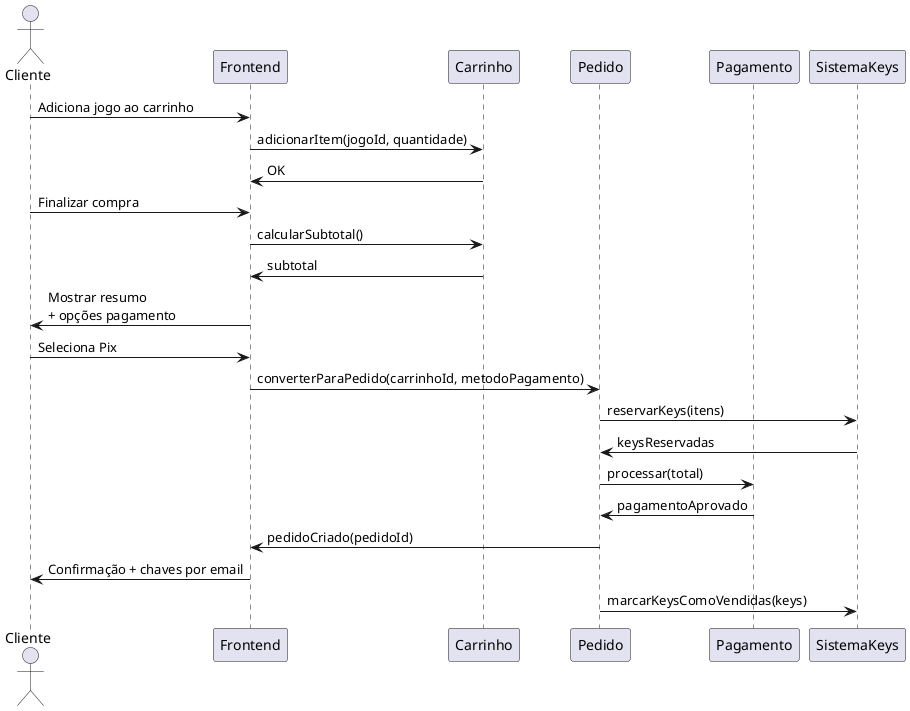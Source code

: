 @startuml sequence_compra
actor Cliente
participant "Frontend" as FE
participant Carrinho
participant Pedido
participant Pagamento
participant SistemaKeys

Cliente -> FE: Adiciona jogo ao carrinho
FE -> Carrinho: adicionarItem(jogoId, quantidade)
Carrinho -> FE: OK

Cliente -> FE: Finalizar compra
FE -> Carrinho: calcularSubtotal()
Carrinho -> FE: subtotal

FE -> Cliente: Mostrar resumo\n+ opções pagamento
Cliente -> FE: Seleciona Pix
FE -> Pedido: converterParaPedido(carrinhoId, metodoPagamento)
Pedido -> SistemaKeys: reservarKeys(itens)
SistemaKeys -> Pedido: keysReservadas
Pedido -> Pagamento: processar(total)
Pagamento -> Pedido: pagamentoAprovado
Pedido -> FE: pedidoCriado(pedidoId)
FE -> Cliente: Confirmação + chaves por email
Pedido -> SistemaKeys: marcarKeysComoVendidas(keys)
@enduml